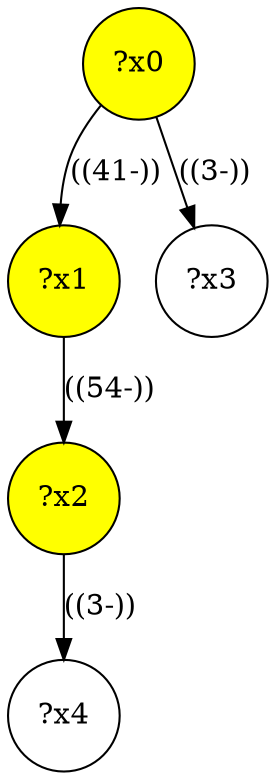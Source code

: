 digraph g {
	x2 [fillcolor="yellow", style="filled," shape=circle, label="?x2"];
	x1 [fillcolor="yellow", style="filled," shape=circle, label="?x1"];
	x0 [fillcolor="yellow", style="filled," shape=circle, label="?x0"];
	x0 -> x1 [label="((41-))"];
	x1 -> x2 [label="((54-))"];
	x3 [shape=circle, label="?x3"];
	x0 -> x3 [label="((3-))"];
	x4 [shape=circle, label="?x4"];
	x2 -> x4 [label="((3-))"];
}
